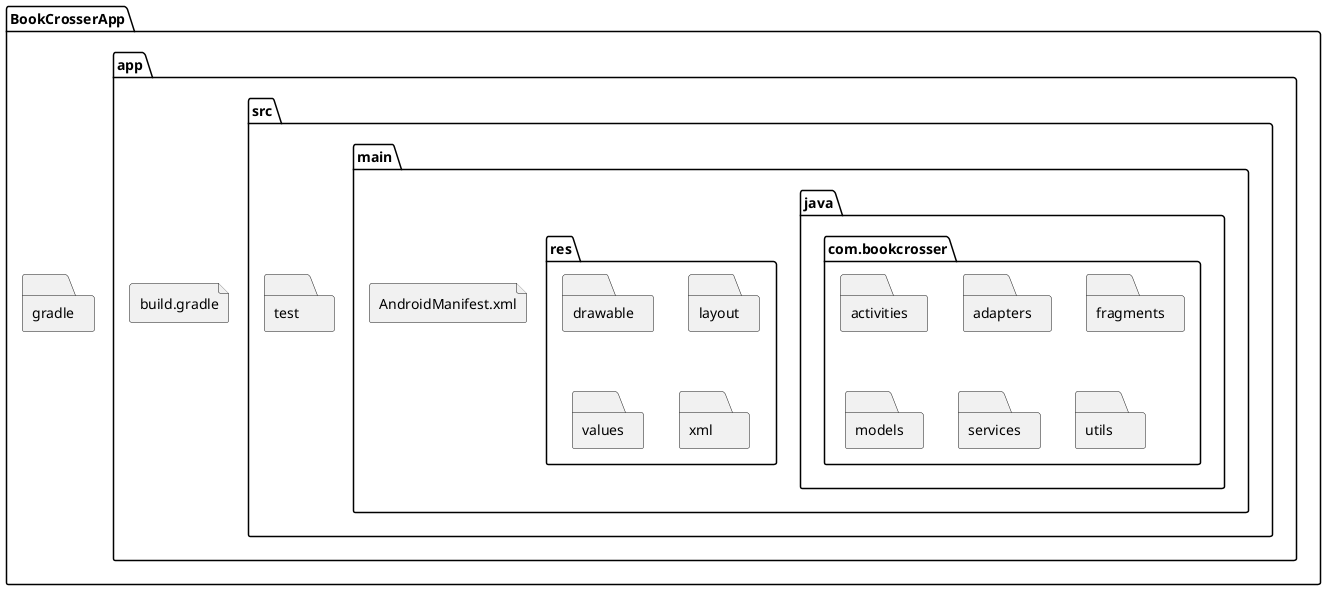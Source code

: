 @startuml
skinparam packageStyle folder

folder "BookCrosserApp" {
    folder "app" {
        folder "src" {
            folder "main" {
                folder "java" {
                    folder "com.bookcrosser" {
                        folder "activities"
                        folder "adapters"
                        folder "fragments"
                        folder "models"
                        folder "services"
                        folder "utils"
                    }
                }
                folder "res" {
                    folder "drawable"
                    folder "layout"
                    folder "values"
                    folder "xml"
                }
                file "AndroidManifest.xml"
            }
            folder "test"
        }
        file "build.gradle"
    }
    folder "gradle"
    file "build.gradle"
}
@enduml